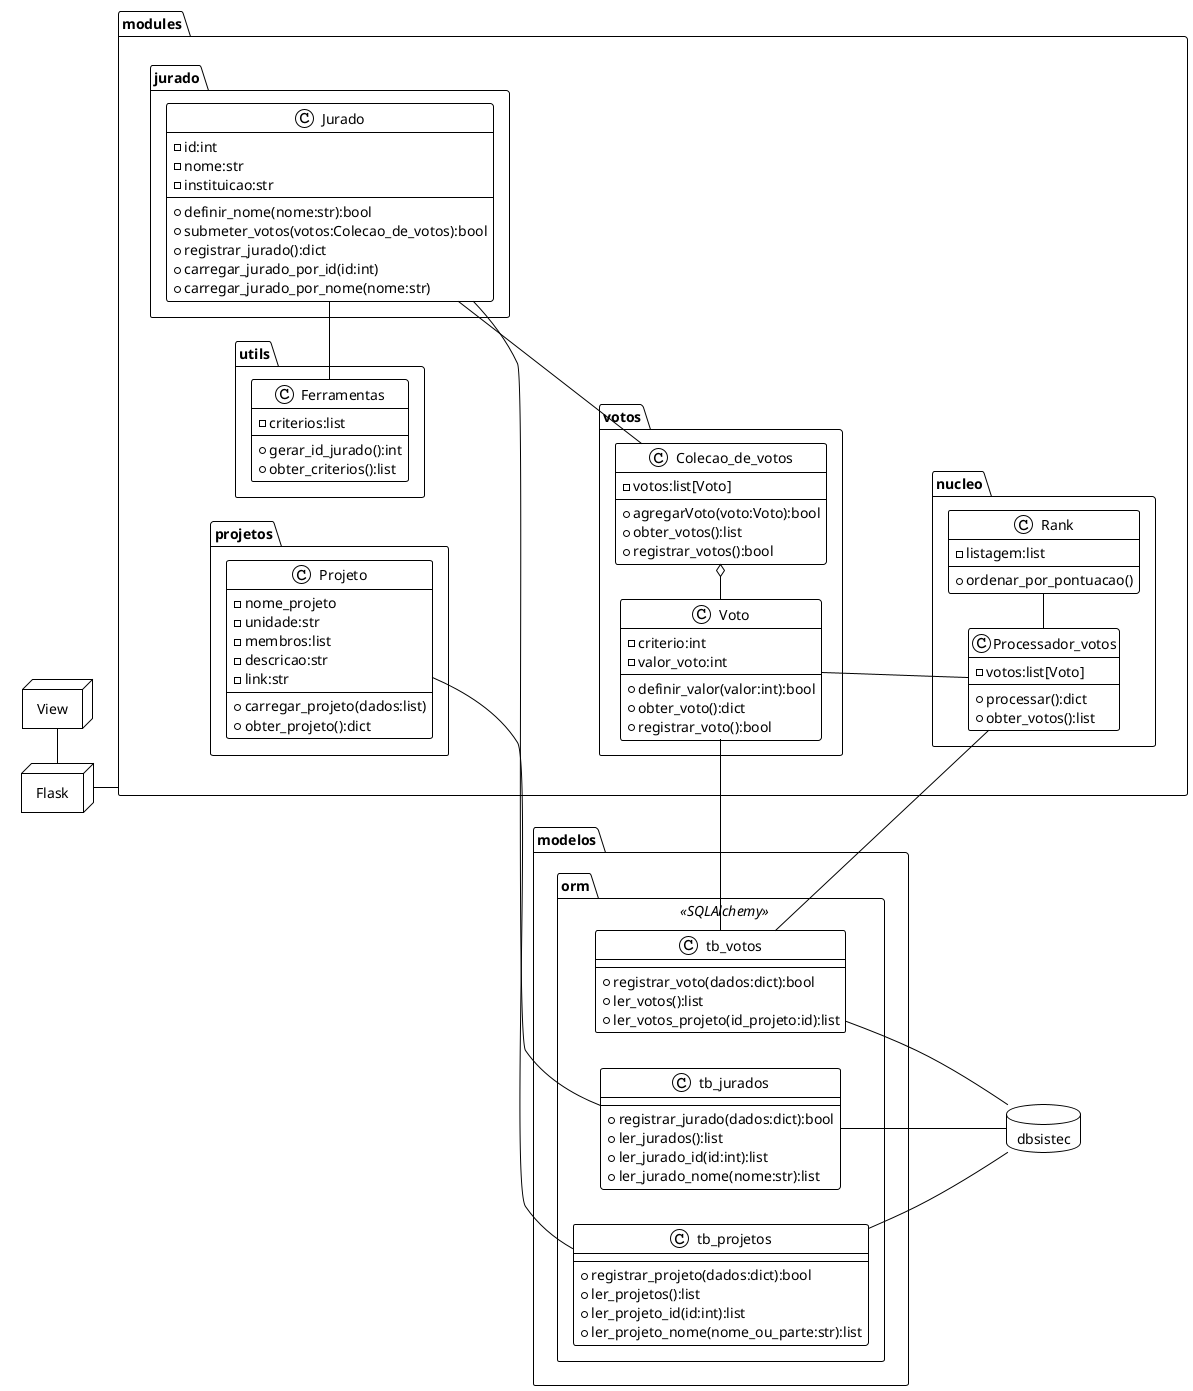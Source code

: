 @startuml Diagrama1
!theme plain

left to right direction

package dbsistec <<Database>> {
}

package modules.votos {
class Voto {
    -criterio:int
    -valor_voto:int
    +definir_valor(valor:int):bool
    +obter_voto():dict
    +registrar_voto():bool
}

class Colecao_de_votos {
    -votos:list[Voto]
    +agregarVoto(voto:Voto):bool
    +obter_votos():list
    +registrar_votos():bool
}
} 

package modules.jurado{
class Jurado {
    -id:int
    -nome:str
-instituicao:str
    +definir_nome(nome:str):bool
    +submeter_votos(votos:Colecao_de_votos):bool
    +registrar_jurado():dict
+carregar_jurado_por_id(id:int)
+carregar_jurado_por_nome(nome:str)
}
}

package modules.utils {
class Ferramentas {
-criterios:list
+gerar_id_jurado():int
+obter_criterios():list
} 
}

package modules.nucleo{
class Processador_votos{
-votos:list[Voto]
+processar():dict
+obter_votos():list
}

class Rank{
-listagem:list
+ordenar_por_pontuacao()
}
}

package modules.projetos {
class Projeto{
-nome_projeto
-unidade:str
-membros:list
-descricao:str
-link:str
+carregar_projeto(dados:list)
+obter_projeto():dict
}
}

package modelos {
package orm <<SQLAlchemy>> {
class tb_jurados{
+registrar_jurado(dados:dict):bool
+ler_jurados():list
+ler_jurado_id(id:int):list
+ler_jurado_nome(nome:str):list
} 
class tb_votos {
+registrar_voto(dados:dict):bool
+ler_votos():list
+ler_votos_projeto(id_projeto:id):list
} 
class tb_projetos{
+registrar_projeto(dados:dict):bool
+ler_projetos():list
+ler_projeto_id(id:int):list
+ler_projeto_nome(nome_ou_parte:str):list
}
} 
}

package View <<Node>>{
}

package Flask as fl <<Node>>{
} 

Jurado -- Colecao_de_votos
Jurado -left- Ferramentas
Colecao_de_votos o-left- Voto
Voto -- Processador_votos
Processador_votos -- tb_votos
tb_votos -- dbsistec
tb_jurados -- dbsistec
tb_projetos -- dbsistec
Voto -left- tb_votos
Jurado -- tb_jurados
Projeto -- tb_projetos
Rank -left- Processador_votos
View - fl
fl -- modules

@enduml